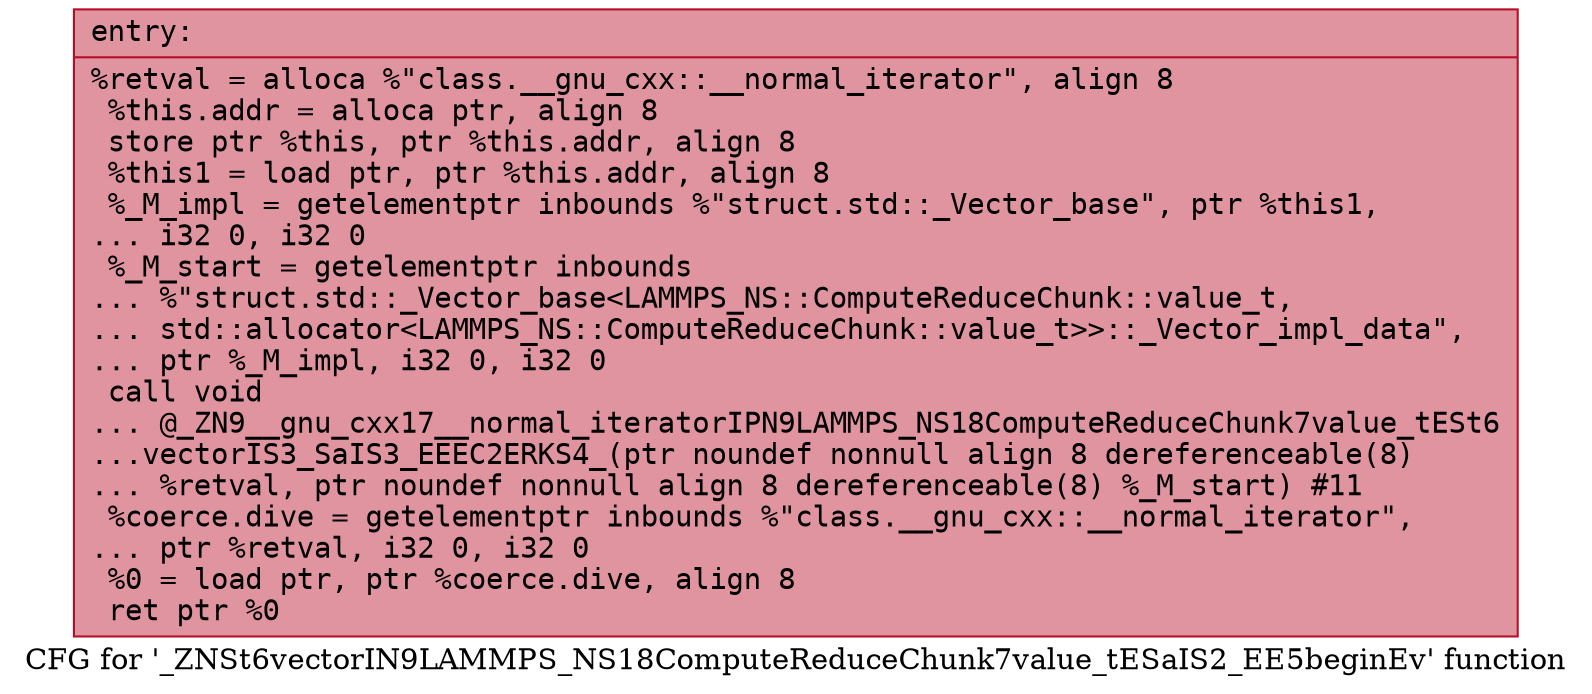 digraph "CFG for '_ZNSt6vectorIN9LAMMPS_NS18ComputeReduceChunk7value_tESaIS2_EE5beginEv' function" {
	label="CFG for '_ZNSt6vectorIN9LAMMPS_NS18ComputeReduceChunk7value_tESaIS2_EE5beginEv' function";

	Node0x562fdb1f1420 [shape=record,color="#b70d28ff", style=filled, fillcolor="#b70d2870" fontname="Courier",label="{entry:\l|  %retval = alloca %\"class.__gnu_cxx::__normal_iterator\", align 8\l  %this.addr = alloca ptr, align 8\l  store ptr %this, ptr %this.addr, align 8\l  %this1 = load ptr, ptr %this.addr, align 8\l  %_M_impl = getelementptr inbounds %\"struct.std::_Vector_base\", ptr %this1,\l... i32 0, i32 0\l  %_M_start = getelementptr inbounds\l... %\"struct.std::_Vector_base\<LAMMPS_NS::ComputeReduceChunk::value_t,\l... std::allocator\<LAMMPS_NS::ComputeReduceChunk::value_t\>\>::_Vector_impl_data\",\l... ptr %_M_impl, i32 0, i32 0\l  call void\l... @_ZN9__gnu_cxx17__normal_iteratorIPN9LAMMPS_NS18ComputeReduceChunk7value_tESt6\l...vectorIS3_SaIS3_EEEC2ERKS4_(ptr noundef nonnull align 8 dereferenceable(8)\l... %retval, ptr noundef nonnull align 8 dereferenceable(8) %_M_start) #11\l  %coerce.dive = getelementptr inbounds %\"class.__gnu_cxx::__normal_iterator\",\l... ptr %retval, i32 0, i32 0\l  %0 = load ptr, ptr %coerce.dive, align 8\l  ret ptr %0\l}"];
}
